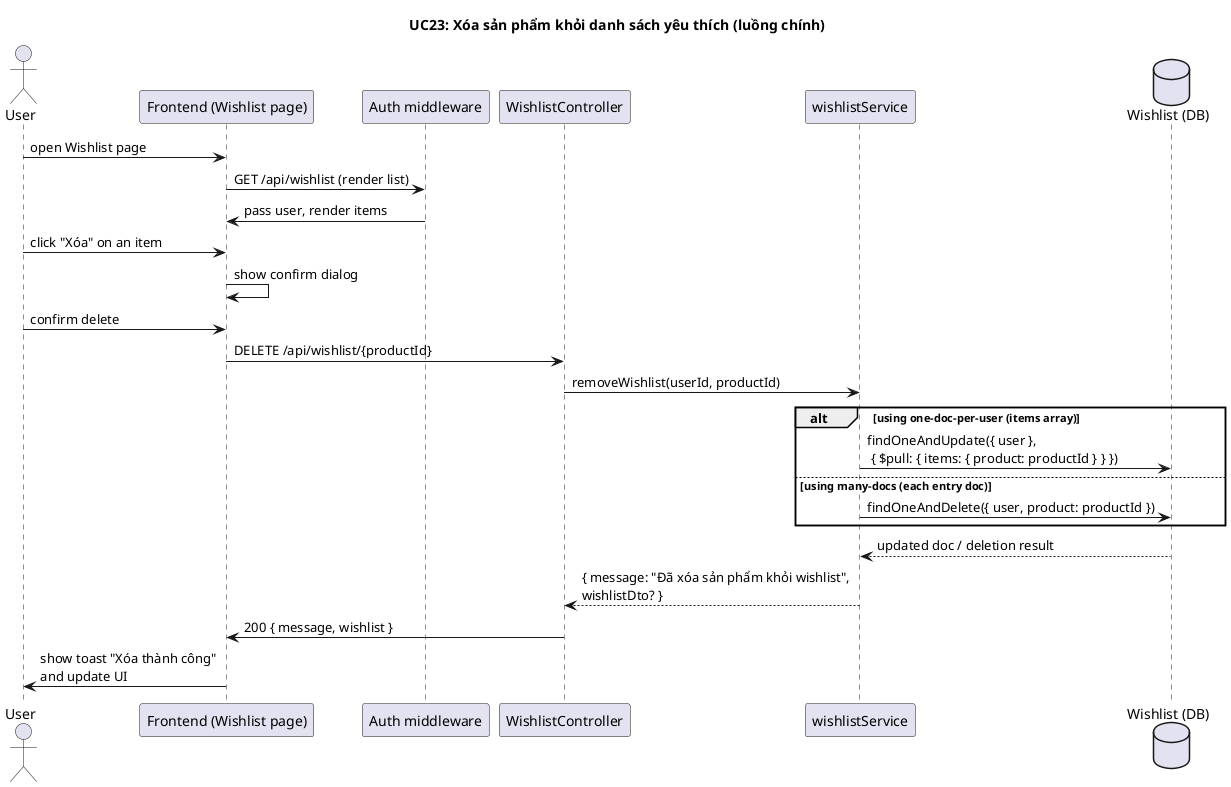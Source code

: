 @startuml UC23_RemoveFromWishlist_Main

title UC23: Xóa sản phẩm khỏi danh sách yêu thích (luồng chính)

actor User
participant Frontend as "Frontend (Wishlist page)"
participant Auth as "Auth middleware"
participant WishlistController as "WishlistController"
participant WishlistService as "wishlistService"
database WishlistDB as "Wishlist (DB)"

User -> Frontend: open Wishlist page
Frontend -> Auth: GET /api/wishlist (render list)
Auth -> Frontend: pass user, render items
User -> Frontend: click "Xóa" on an item
Frontend -> Frontend: show confirm dialog
User -> Frontend: confirm delete
Frontend -> WishlistController: DELETE /api/wishlist/{productId}
WishlistController -> WishlistService: removeWishlist(userId, productId)
alt using one-doc-per-user (items array)
  WishlistService -> WishlistDB: findOneAndUpdate({ user },\n { $pull: { items: { product: productId } } })
else using many-docs (each entry doc)
  WishlistService -> WishlistDB: findOneAndDelete({ user, product: productId })
end
WishlistDB --> WishlistService: updated doc / deletion result
WishlistService --> WishlistController: { message: "Đã xóa sản phẩm khỏi wishlist", \nwishlistDto? }
WishlistController -> Frontend: 200 { message, wishlist }
Frontend -> User: show toast "Xóa thành công" \nand update UI
@enduml
